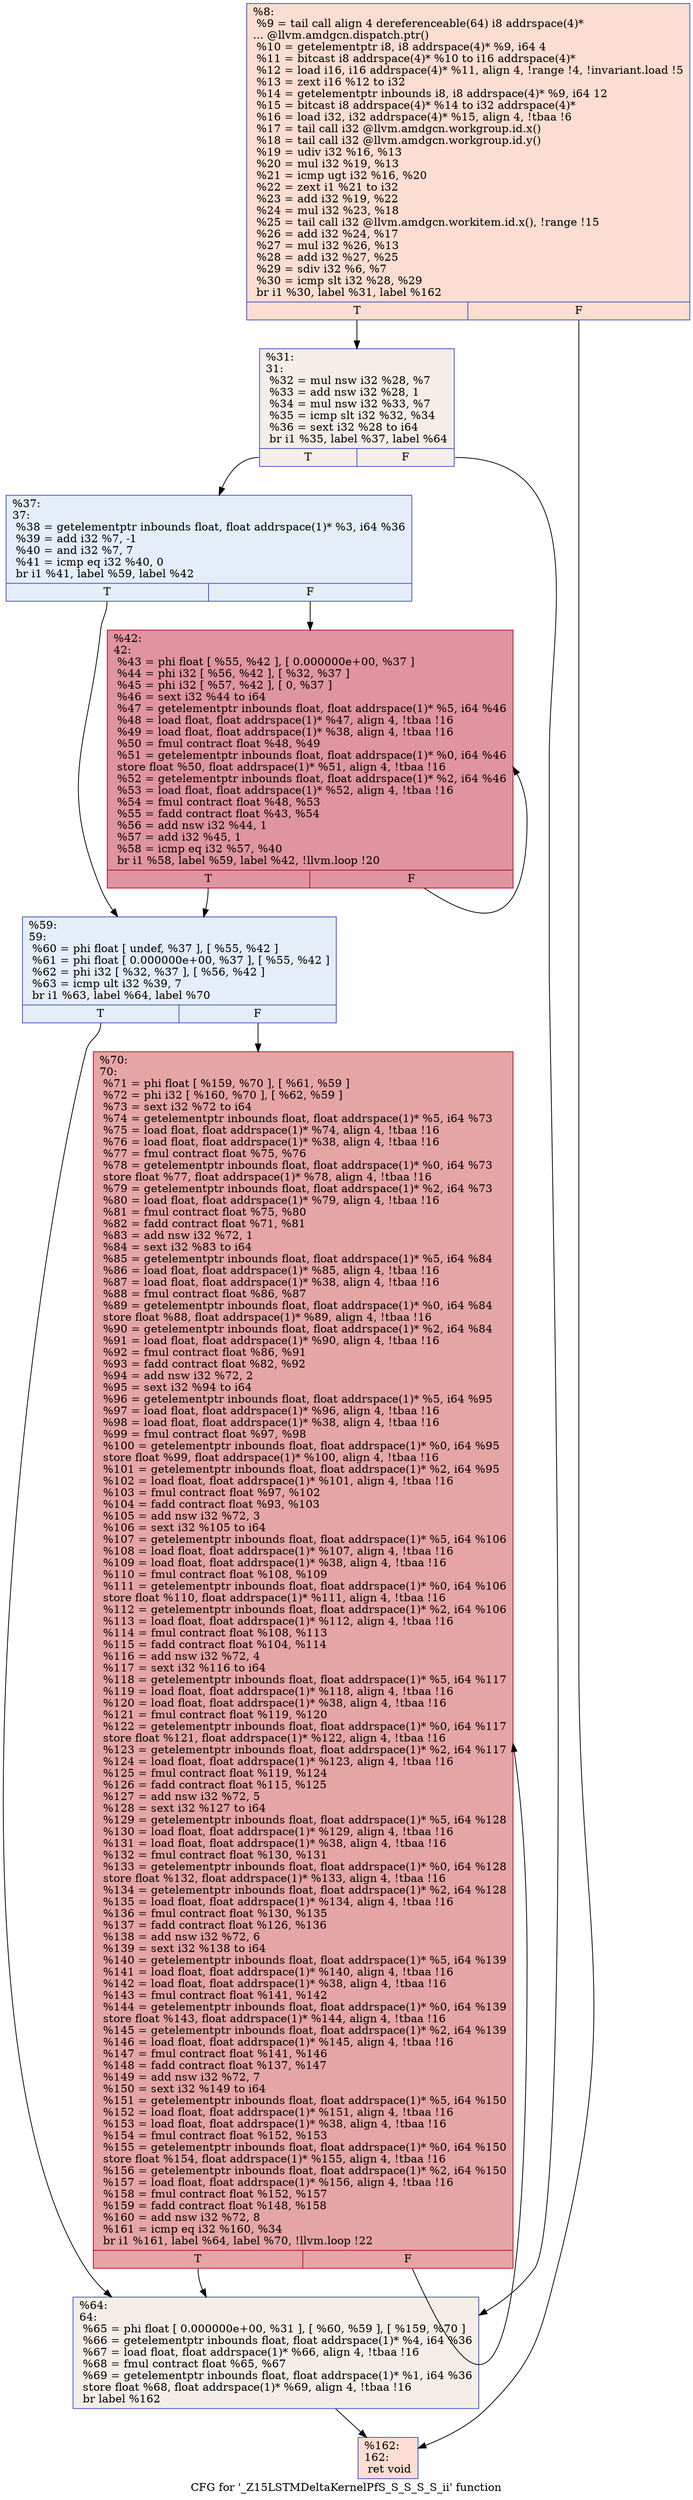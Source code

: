 digraph "CFG for '_Z15LSTMDeltaKernelPfS_S_S_S_S_ii' function" {
	label="CFG for '_Z15LSTMDeltaKernelPfS_S_S_S_S_ii' function";

	Node0x507d250 [shape=record,color="#3d50c3ff", style=filled, fillcolor="#f7b39670",label="{%8:\l  %9 = tail call align 4 dereferenceable(64) i8 addrspace(4)*\l... @llvm.amdgcn.dispatch.ptr()\l  %10 = getelementptr i8, i8 addrspace(4)* %9, i64 4\l  %11 = bitcast i8 addrspace(4)* %10 to i16 addrspace(4)*\l  %12 = load i16, i16 addrspace(4)* %11, align 4, !range !4, !invariant.load !5\l  %13 = zext i16 %12 to i32\l  %14 = getelementptr inbounds i8, i8 addrspace(4)* %9, i64 12\l  %15 = bitcast i8 addrspace(4)* %14 to i32 addrspace(4)*\l  %16 = load i32, i32 addrspace(4)* %15, align 4, !tbaa !6\l  %17 = tail call i32 @llvm.amdgcn.workgroup.id.x()\l  %18 = tail call i32 @llvm.amdgcn.workgroup.id.y()\l  %19 = udiv i32 %16, %13\l  %20 = mul i32 %19, %13\l  %21 = icmp ugt i32 %16, %20\l  %22 = zext i1 %21 to i32\l  %23 = add i32 %19, %22\l  %24 = mul i32 %23, %18\l  %25 = tail call i32 @llvm.amdgcn.workitem.id.x(), !range !15\l  %26 = add i32 %24, %17\l  %27 = mul i32 %26, %13\l  %28 = add i32 %27, %25\l  %29 = sdiv i32 %6, %7\l  %30 = icmp slt i32 %28, %29\l  br i1 %30, label %31, label %162\l|{<s0>T|<s1>F}}"];
	Node0x507d250:s0 -> Node0x507fb30;
	Node0x507d250:s1 -> Node0x507fbc0;
	Node0x507fb30 [shape=record,color="#3d50c3ff", style=filled, fillcolor="#e8d6cc70",label="{%31:\l31:                                               \l  %32 = mul nsw i32 %28, %7\l  %33 = add nsw i32 %28, 1\l  %34 = mul nsw i32 %33, %7\l  %35 = icmp slt i32 %32, %34\l  %36 = sext i32 %28 to i64\l  br i1 %35, label %37, label %64\l|{<s0>T|<s1>F}}"];
	Node0x507fb30:s0 -> Node0x50800c0;
	Node0x507fb30:s1 -> Node0x5080110;
	Node0x50800c0 [shape=record,color="#3d50c3ff", style=filled, fillcolor="#c5d6f270",label="{%37:\l37:                                               \l  %38 = getelementptr inbounds float, float addrspace(1)* %3, i64 %36\l  %39 = add i32 %7, -1\l  %40 = and i32 %7, 7\l  %41 = icmp eq i32 %40, 0\l  br i1 %41, label %59, label %42\l|{<s0>T|<s1>F}}"];
	Node0x50800c0:s0 -> Node0x5080530;
	Node0x50800c0:s1 -> Node0x5080580;
	Node0x5080580 [shape=record,color="#b70d28ff", style=filled, fillcolor="#b70d2870",label="{%42:\l42:                                               \l  %43 = phi float [ %55, %42 ], [ 0.000000e+00, %37 ]\l  %44 = phi i32 [ %56, %42 ], [ %32, %37 ]\l  %45 = phi i32 [ %57, %42 ], [ 0, %37 ]\l  %46 = sext i32 %44 to i64\l  %47 = getelementptr inbounds float, float addrspace(1)* %5, i64 %46\l  %48 = load float, float addrspace(1)* %47, align 4, !tbaa !16\l  %49 = load float, float addrspace(1)* %38, align 4, !tbaa !16\l  %50 = fmul contract float %48, %49\l  %51 = getelementptr inbounds float, float addrspace(1)* %0, i64 %46\l  store float %50, float addrspace(1)* %51, align 4, !tbaa !16\l  %52 = getelementptr inbounds float, float addrspace(1)* %2, i64 %46\l  %53 = load float, float addrspace(1)* %52, align 4, !tbaa !16\l  %54 = fmul contract float %48, %53\l  %55 = fadd contract float %43, %54\l  %56 = add nsw i32 %44, 1\l  %57 = add i32 %45, 1\l  %58 = icmp eq i32 %57, %40\l  br i1 %58, label %59, label %42, !llvm.loop !20\l|{<s0>T|<s1>F}}"];
	Node0x5080580:s0 -> Node0x5080530;
	Node0x5080580:s1 -> Node0x5080580;
	Node0x5080530 [shape=record,color="#3d50c3ff", style=filled, fillcolor="#c5d6f270",label="{%59:\l59:                                               \l  %60 = phi float [ undef, %37 ], [ %55, %42 ]\l  %61 = phi float [ 0.000000e+00, %37 ], [ %55, %42 ]\l  %62 = phi i32 [ %32, %37 ], [ %56, %42 ]\l  %63 = icmp ult i32 %39, 7\l  br i1 %63, label %64, label %70\l|{<s0>T|<s1>F}}"];
	Node0x5080530:s0 -> Node0x5080110;
	Node0x5080530:s1 -> Node0x5082b20;
	Node0x5080110 [shape=record,color="#3d50c3ff", style=filled, fillcolor="#e8d6cc70",label="{%64:\l64:                                               \l  %65 = phi float [ 0.000000e+00, %31 ], [ %60, %59 ], [ %159, %70 ]\l  %66 = getelementptr inbounds float, float addrspace(1)* %4, i64 %36\l  %67 = load float, float addrspace(1)* %66, align 4, !tbaa !16\l  %68 = fmul contract float %65, %67\l  %69 = getelementptr inbounds float, float addrspace(1)* %1, i64 %36\l  store float %68, float addrspace(1)* %69, align 4, !tbaa !16\l  br label %162\l}"];
	Node0x5080110 -> Node0x507fbc0;
	Node0x5082b20 [shape=record,color="#b70d28ff", style=filled, fillcolor="#c5333470",label="{%70:\l70:                                               \l  %71 = phi float [ %159, %70 ], [ %61, %59 ]\l  %72 = phi i32 [ %160, %70 ], [ %62, %59 ]\l  %73 = sext i32 %72 to i64\l  %74 = getelementptr inbounds float, float addrspace(1)* %5, i64 %73\l  %75 = load float, float addrspace(1)* %74, align 4, !tbaa !16\l  %76 = load float, float addrspace(1)* %38, align 4, !tbaa !16\l  %77 = fmul contract float %75, %76\l  %78 = getelementptr inbounds float, float addrspace(1)* %0, i64 %73\l  store float %77, float addrspace(1)* %78, align 4, !tbaa !16\l  %79 = getelementptr inbounds float, float addrspace(1)* %2, i64 %73\l  %80 = load float, float addrspace(1)* %79, align 4, !tbaa !16\l  %81 = fmul contract float %75, %80\l  %82 = fadd contract float %71, %81\l  %83 = add nsw i32 %72, 1\l  %84 = sext i32 %83 to i64\l  %85 = getelementptr inbounds float, float addrspace(1)* %5, i64 %84\l  %86 = load float, float addrspace(1)* %85, align 4, !tbaa !16\l  %87 = load float, float addrspace(1)* %38, align 4, !tbaa !16\l  %88 = fmul contract float %86, %87\l  %89 = getelementptr inbounds float, float addrspace(1)* %0, i64 %84\l  store float %88, float addrspace(1)* %89, align 4, !tbaa !16\l  %90 = getelementptr inbounds float, float addrspace(1)* %2, i64 %84\l  %91 = load float, float addrspace(1)* %90, align 4, !tbaa !16\l  %92 = fmul contract float %86, %91\l  %93 = fadd contract float %82, %92\l  %94 = add nsw i32 %72, 2\l  %95 = sext i32 %94 to i64\l  %96 = getelementptr inbounds float, float addrspace(1)* %5, i64 %95\l  %97 = load float, float addrspace(1)* %96, align 4, !tbaa !16\l  %98 = load float, float addrspace(1)* %38, align 4, !tbaa !16\l  %99 = fmul contract float %97, %98\l  %100 = getelementptr inbounds float, float addrspace(1)* %0, i64 %95\l  store float %99, float addrspace(1)* %100, align 4, !tbaa !16\l  %101 = getelementptr inbounds float, float addrspace(1)* %2, i64 %95\l  %102 = load float, float addrspace(1)* %101, align 4, !tbaa !16\l  %103 = fmul contract float %97, %102\l  %104 = fadd contract float %93, %103\l  %105 = add nsw i32 %72, 3\l  %106 = sext i32 %105 to i64\l  %107 = getelementptr inbounds float, float addrspace(1)* %5, i64 %106\l  %108 = load float, float addrspace(1)* %107, align 4, !tbaa !16\l  %109 = load float, float addrspace(1)* %38, align 4, !tbaa !16\l  %110 = fmul contract float %108, %109\l  %111 = getelementptr inbounds float, float addrspace(1)* %0, i64 %106\l  store float %110, float addrspace(1)* %111, align 4, !tbaa !16\l  %112 = getelementptr inbounds float, float addrspace(1)* %2, i64 %106\l  %113 = load float, float addrspace(1)* %112, align 4, !tbaa !16\l  %114 = fmul contract float %108, %113\l  %115 = fadd contract float %104, %114\l  %116 = add nsw i32 %72, 4\l  %117 = sext i32 %116 to i64\l  %118 = getelementptr inbounds float, float addrspace(1)* %5, i64 %117\l  %119 = load float, float addrspace(1)* %118, align 4, !tbaa !16\l  %120 = load float, float addrspace(1)* %38, align 4, !tbaa !16\l  %121 = fmul contract float %119, %120\l  %122 = getelementptr inbounds float, float addrspace(1)* %0, i64 %117\l  store float %121, float addrspace(1)* %122, align 4, !tbaa !16\l  %123 = getelementptr inbounds float, float addrspace(1)* %2, i64 %117\l  %124 = load float, float addrspace(1)* %123, align 4, !tbaa !16\l  %125 = fmul contract float %119, %124\l  %126 = fadd contract float %115, %125\l  %127 = add nsw i32 %72, 5\l  %128 = sext i32 %127 to i64\l  %129 = getelementptr inbounds float, float addrspace(1)* %5, i64 %128\l  %130 = load float, float addrspace(1)* %129, align 4, !tbaa !16\l  %131 = load float, float addrspace(1)* %38, align 4, !tbaa !16\l  %132 = fmul contract float %130, %131\l  %133 = getelementptr inbounds float, float addrspace(1)* %0, i64 %128\l  store float %132, float addrspace(1)* %133, align 4, !tbaa !16\l  %134 = getelementptr inbounds float, float addrspace(1)* %2, i64 %128\l  %135 = load float, float addrspace(1)* %134, align 4, !tbaa !16\l  %136 = fmul contract float %130, %135\l  %137 = fadd contract float %126, %136\l  %138 = add nsw i32 %72, 6\l  %139 = sext i32 %138 to i64\l  %140 = getelementptr inbounds float, float addrspace(1)* %5, i64 %139\l  %141 = load float, float addrspace(1)* %140, align 4, !tbaa !16\l  %142 = load float, float addrspace(1)* %38, align 4, !tbaa !16\l  %143 = fmul contract float %141, %142\l  %144 = getelementptr inbounds float, float addrspace(1)* %0, i64 %139\l  store float %143, float addrspace(1)* %144, align 4, !tbaa !16\l  %145 = getelementptr inbounds float, float addrspace(1)* %2, i64 %139\l  %146 = load float, float addrspace(1)* %145, align 4, !tbaa !16\l  %147 = fmul contract float %141, %146\l  %148 = fadd contract float %137, %147\l  %149 = add nsw i32 %72, 7\l  %150 = sext i32 %149 to i64\l  %151 = getelementptr inbounds float, float addrspace(1)* %5, i64 %150\l  %152 = load float, float addrspace(1)* %151, align 4, !tbaa !16\l  %153 = load float, float addrspace(1)* %38, align 4, !tbaa !16\l  %154 = fmul contract float %152, %153\l  %155 = getelementptr inbounds float, float addrspace(1)* %0, i64 %150\l  store float %154, float addrspace(1)* %155, align 4, !tbaa !16\l  %156 = getelementptr inbounds float, float addrspace(1)* %2, i64 %150\l  %157 = load float, float addrspace(1)* %156, align 4, !tbaa !16\l  %158 = fmul contract float %152, %157\l  %159 = fadd contract float %148, %158\l  %160 = add nsw i32 %72, 8\l  %161 = icmp eq i32 %160, %34\l  br i1 %161, label %64, label %70, !llvm.loop !22\l|{<s0>T|<s1>F}}"];
	Node0x5082b20:s0 -> Node0x5080110;
	Node0x5082b20:s1 -> Node0x5082b20;
	Node0x507fbc0 [shape=record,color="#3d50c3ff", style=filled, fillcolor="#f7b39670",label="{%162:\l162:                                              \l  ret void\l}"];
}
